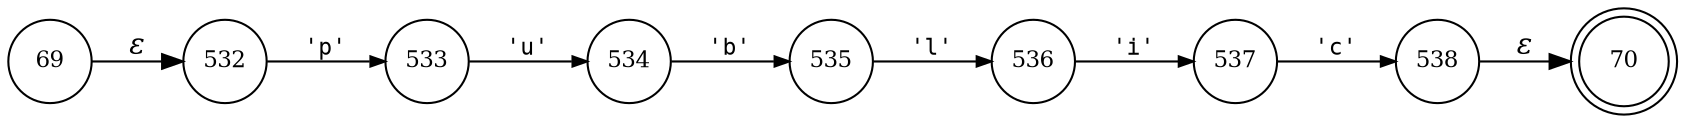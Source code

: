 digraph ATN {
rankdir=LR;
s70[fontsize=11, label="70", shape=doublecircle, fixedsize=true, width=.6];
s532[fontsize=11,label="532", shape=circle, fixedsize=true, width=.55, peripheries=1];
s69[fontsize=11,label="69", shape=circle, fixedsize=true, width=.55, peripheries=1];
s533[fontsize=11,label="533", shape=circle, fixedsize=true, width=.55, peripheries=1];
s534[fontsize=11,label="534", shape=circle, fixedsize=true, width=.55, peripheries=1];
s535[fontsize=11,label="535", shape=circle, fixedsize=true, width=.55, peripheries=1];
s536[fontsize=11,label="536", shape=circle, fixedsize=true, width=.55, peripheries=1];
s537[fontsize=11,label="537", shape=circle, fixedsize=true, width=.55, peripheries=1];
s538[fontsize=11,label="538", shape=circle, fixedsize=true, width=.55, peripheries=1];
s69 -> s532 [fontname="Times-Italic", label="&epsilon;"];
s532 -> s533 [fontsize=11, fontname="Courier", arrowsize=.7, label = "'p'", arrowhead = normal];
s533 -> s534 [fontsize=11, fontname="Courier", arrowsize=.7, label = "'u'", arrowhead = normal];
s534 -> s535 [fontsize=11, fontname="Courier", arrowsize=.7, label = "'b'", arrowhead = normal];
s535 -> s536 [fontsize=11, fontname="Courier", arrowsize=.7, label = "'l'", arrowhead = normal];
s536 -> s537 [fontsize=11, fontname="Courier", arrowsize=.7, label = "'i'", arrowhead = normal];
s537 -> s538 [fontsize=11, fontname="Courier", arrowsize=.7, label = "'c'", arrowhead = normal];
s538 -> s70 [fontname="Times-Italic", label="&epsilon;"];
}